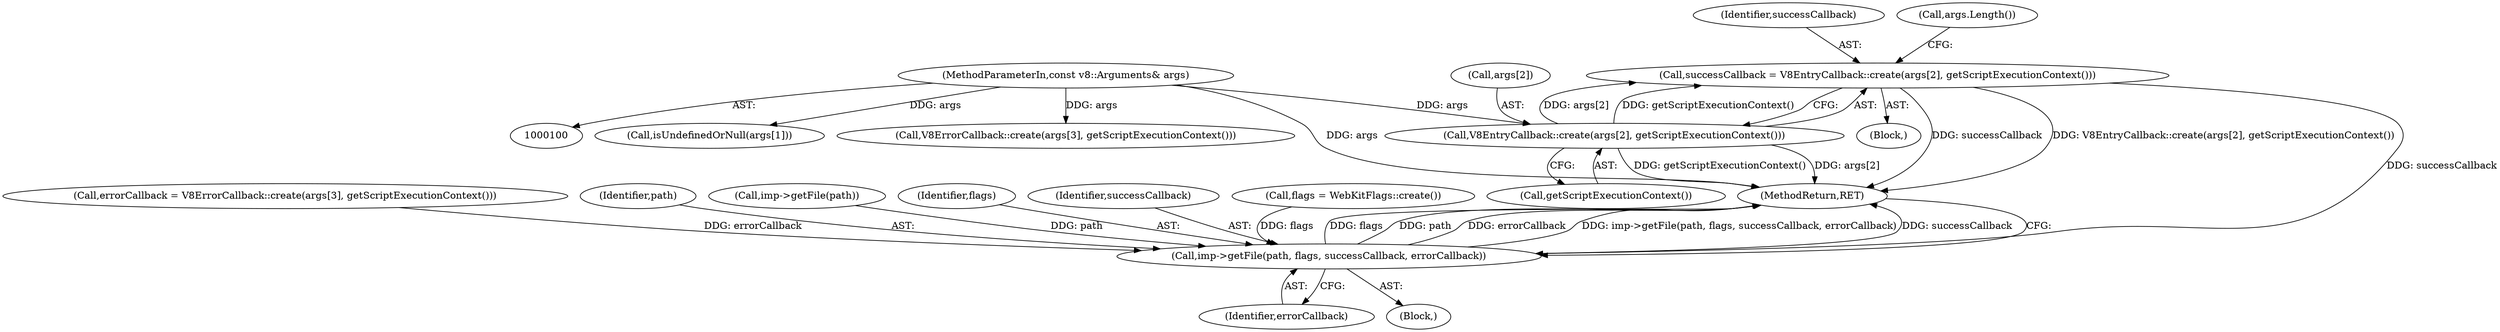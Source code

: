 digraph "0_Chrome_e9372a1bfd3588a80fcf49aa07321f0971dd6091_51@API" {
"1000202" [label="(Call,successCallback = V8EntryCallback::create(args[2], getScriptExecutionContext()))"];
"1000204" [label="(Call,V8EntryCallback::create(args[2], getScriptExecutionContext()))"];
"1000101" [label="(MethodParameterIn,const v8::Arguments& args)"];
"1000235" [label="(Call,imp->getFile(path, flags, successCallback, errorCallback))"];
"1000205" [label="(Call,args[2])"];
"1000128" [label="(Call,isUndefinedOrNull(args[1]))"];
"1000101" [label="(MethodParameterIn,const v8::Arguments& args)"];
"1000228" [label="(Call,errorCallback = V8ErrorCallback::create(args[3], getScriptExecutionContext()))"];
"1000208" [label="(Call,getScriptExecutionContext())"];
"1000203" [label="(Identifier,successCallback)"];
"1000236" [label="(Identifier,path)"];
"1000122" [label="(Call,imp->getFile(path))"];
"1000237" [label="(Identifier,flags)"];
"1000202" [label="(Call,successCallback = V8EntryCallback::create(args[2], getScriptExecutionContext()))"];
"1000239" [label="(Identifier,errorCallback)"];
"1000235" [label="(Call,imp->getFile(path, flags, successCallback, errorCallback))"];
"1000213" [label="(Call,args.Length())"];
"1000240" [label="(MethodReturn,RET)"];
"1000204" [label="(Call,V8EntryCallback::create(args[2], getScriptExecutionContext()))"];
"1000238" [label="(Identifier,successCallback)"];
"1000194" [label="(Block,)"];
"1000230" [label="(Call,V8ErrorCallback::create(args[3], getScriptExecutionContext()))"];
"1000134" [label="(Call,flags = WebKitFlags::create())"];
"1000102" [label="(Block,)"];
"1000202" -> "1000194"  [label="AST: "];
"1000202" -> "1000204"  [label="CFG: "];
"1000203" -> "1000202"  [label="AST: "];
"1000204" -> "1000202"  [label="AST: "];
"1000213" -> "1000202"  [label="CFG: "];
"1000202" -> "1000240"  [label="DDG: successCallback"];
"1000202" -> "1000240"  [label="DDG: V8EntryCallback::create(args[2], getScriptExecutionContext())"];
"1000204" -> "1000202"  [label="DDG: args[2]"];
"1000204" -> "1000202"  [label="DDG: getScriptExecutionContext()"];
"1000202" -> "1000235"  [label="DDG: successCallback"];
"1000204" -> "1000208"  [label="CFG: "];
"1000205" -> "1000204"  [label="AST: "];
"1000208" -> "1000204"  [label="AST: "];
"1000204" -> "1000240"  [label="DDG: args[2]"];
"1000204" -> "1000240"  [label="DDG: getScriptExecutionContext()"];
"1000101" -> "1000204"  [label="DDG: args"];
"1000101" -> "1000100"  [label="AST: "];
"1000101" -> "1000240"  [label="DDG: args"];
"1000101" -> "1000128"  [label="DDG: args"];
"1000101" -> "1000230"  [label="DDG: args"];
"1000235" -> "1000102"  [label="AST: "];
"1000235" -> "1000239"  [label="CFG: "];
"1000236" -> "1000235"  [label="AST: "];
"1000237" -> "1000235"  [label="AST: "];
"1000238" -> "1000235"  [label="AST: "];
"1000239" -> "1000235"  [label="AST: "];
"1000240" -> "1000235"  [label="CFG: "];
"1000235" -> "1000240"  [label="DDG: flags"];
"1000235" -> "1000240"  [label="DDG: path"];
"1000235" -> "1000240"  [label="DDG: errorCallback"];
"1000235" -> "1000240"  [label="DDG: imp->getFile(path, flags, successCallback, errorCallback)"];
"1000235" -> "1000240"  [label="DDG: successCallback"];
"1000122" -> "1000235"  [label="DDG: path"];
"1000134" -> "1000235"  [label="DDG: flags"];
"1000228" -> "1000235"  [label="DDG: errorCallback"];
}
